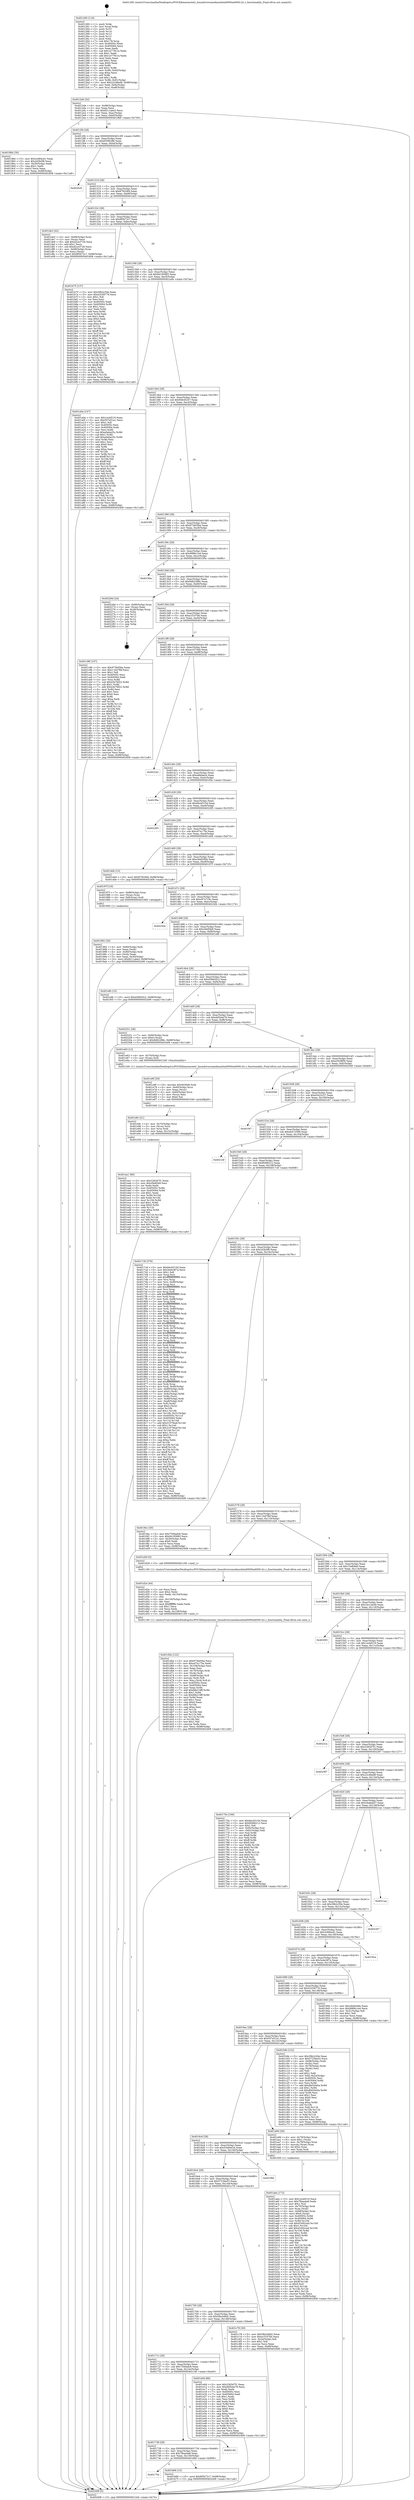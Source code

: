 digraph "0x401260" {
  label = "0x401260 (/mnt/c/Users/mathe/Desktop/tcc/POCII/binaries/extr_linuxdriversmediausbtm6000tm6000-i2c.c_functionality_Final-ollvm.out::main(0))"
  labelloc = "t"
  node[shape=record]

  Entry [label="",width=0.3,height=0.3,shape=circle,fillcolor=black,style=filled]
  "0x4012d4" [label="{
     0x4012d4 [32]\l
     | [instrs]\l
     &nbsp;&nbsp;0x4012d4 \<+6\>: mov -0x98(%rbp),%eax\l
     &nbsp;&nbsp;0x4012da \<+2\>: mov %eax,%ecx\l
     &nbsp;&nbsp;0x4012dc \<+6\>: sub $0x8211abe3,%ecx\l
     &nbsp;&nbsp;0x4012e2 \<+6\>: mov %eax,-0xac(%rbp)\l
     &nbsp;&nbsp;0x4012e8 \<+6\>: mov %ecx,-0xb0(%rbp)\l
     &nbsp;&nbsp;0x4012ee \<+6\>: je 00000000004019b0 \<main+0x750\>\l
  }"]
  "0x4019b0" [label="{
     0x4019b0 [30]\l
     | [instrs]\l
     &nbsp;&nbsp;0x4019b0 \<+5\>: mov $0x3c684cd1,%eax\l
     &nbsp;&nbsp;0x4019b5 \<+5\>: mov $0x2d3b5f6,%ecx\l
     &nbsp;&nbsp;0x4019ba \<+3\>: mov -0x30(%rbp),%edx\l
     &nbsp;&nbsp;0x4019bd \<+3\>: cmp $0x1,%edx\l
     &nbsp;&nbsp;0x4019c0 \<+3\>: cmovl %ecx,%eax\l
     &nbsp;&nbsp;0x4019c3 \<+6\>: mov %eax,-0x98(%rbp)\l
     &nbsp;&nbsp;0x4019c9 \<+5\>: jmp 0000000000402408 \<main+0x11a8\>\l
  }"]
  "0x4012f4" [label="{
     0x4012f4 [28]\l
     | [instrs]\l
     &nbsp;&nbsp;0x4012f4 \<+5\>: jmp 00000000004012f9 \<main+0x99\>\l
     &nbsp;&nbsp;0x4012f9 \<+6\>: mov -0xac(%rbp),%eax\l
     &nbsp;&nbsp;0x4012ff \<+5\>: sub $0x835fb286,%eax\l
     &nbsp;&nbsp;0x401304 \<+6\>: mov %eax,-0xb4(%rbp)\l
     &nbsp;&nbsp;0x40130a \<+6\>: je 00000000004020c9 \<main+0xe69\>\l
  }"]
  Exit [label="",width=0.3,height=0.3,shape=circle,fillcolor=black,style=filled,peripheries=2]
  "0x4020c9" [label="{
     0x4020c9\l
  }", style=dashed]
  "0x401310" [label="{
     0x401310 [28]\l
     | [instrs]\l
     &nbsp;&nbsp;0x401310 \<+5\>: jmp 0000000000401315 \<main+0xb5\>\l
     &nbsp;&nbsp;0x401315 \<+6\>: mov -0xac(%rbp),%eax\l
     &nbsp;&nbsp;0x40131b \<+5\>: sub $0x87f434f4,%eax\l
     &nbsp;&nbsp;0x401320 \<+6\>: mov %eax,-0xb8(%rbp)\l
     &nbsp;&nbsp;0x401326 \<+6\>: je 0000000000401de3 \<main+0xb83\>\l
  }"]
  "0x401ea1" [label="{
     0x401ea1 [90]\l
     | [instrs]\l
     &nbsp;&nbsp;0x401ea1 \<+5\>: mov $0x2283d7f1,%eax\l
     &nbsp;&nbsp;0x401ea6 \<+5\>: mov $0xcf4df2b9,%esi\l
     &nbsp;&nbsp;0x401eab \<+2\>: xor %edx,%edx\l
     &nbsp;&nbsp;0x401ead \<+8\>: mov 0x40505c,%r8d\l
     &nbsp;&nbsp;0x401eb5 \<+8\>: mov 0x405064,%r9d\l
     &nbsp;&nbsp;0x401ebd \<+3\>: sub $0x1,%edx\l
     &nbsp;&nbsp;0x401ec0 \<+3\>: mov %r8d,%r10d\l
     &nbsp;&nbsp;0x401ec3 \<+3\>: add %edx,%r10d\l
     &nbsp;&nbsp;0x401ec6 \<+4\>: imul %r10d,%r8d\l
     &nbsp;&nbsp;0x401eca \<+4\>: and $0x1,%r8d\l
     &nbsp;&nbsp;0x401ece \<+4\>: cmp $0x0,%r8d\l
     &nbsp;&nbsp;0x401ed2 \<+4\>: sete %r11b\l
     &nbsp;&nbsp;0x401ed6 \<+4\>: cmp $0xa,%r9d\l
     &nbsp;&nbsp;0x401eda \<+3\>: setl %bl\l
     &nbsp;&nbsp;0x401edd \<+3\>: mov %r11b,%r14b\l
     &nbsp;&nbsp;0x401ee0 \<+3\>: and %bl,%r14b\l
     &nbsp;&nbsp;0x401ee3 \<+3\>: xor %bl,%r11b\l
     &nbsp;&nbsp;0x401ee6 \<+3\>: or %r11b,%r14b\l
     &nbsp;&nbsp;0x401ee9 \<+4\>: test $0x1,%r14b\l
     &nbsp;&nbsp;0x401eed \<+3\>: cmovne %esi,%eax\l
     &nbsp;&nbsp;0x401ef0 \<+6\>: mov %eax,-0x98(%rbp)\l
     &nbsp;&nbsp;0x401ef6 \<+5\>: jmp 0000000000402408 \<main+0x11a8\>\l
  }"]
  "0x401de3" [label="{
     0x401de3 [42]\l
     | [instrs]\l
     &nbsp;&nbsp;0x401de3 \<+4\>: mov -0x68(%rbp),%rax\l
     &nbsp;&nbsp;0x401de7 \<+2\>: mov (%rax),%ecx\l
     &nbsp;&nbsp;0x401de9 \<+6\>: add $0xd2ce3726,%ecx\l
     &nbsp;&nbsp;0x401def \<+3\>: add $0x1,%ecx\l
     &nbsp;&nbsp;0x401df2 \<+6\>: sub $0xd2ce3726,%ecx\l
     &nbsp;&nbsp;0x401df8 \<+4\>: mov -0x68(%rbp),%rax\l
     &nbsp;&nbsp;0x401dfc \<+2\>: mov %ecx,(%rax)\l
     &nbsp;&nbsp;0x401dfe \<+10\>: movl $0x8f3b72c7,-0x98(%rbp)\l
     &nbsp;&nbsp;0x401e08 \<+5\>: jmp 0000000000402408 \<main+0x11a8\>\l
  }"]
  "0x40132c" [label="{
     0x40132c [28]\l
     | [instrs]\l
     &nbsp;&nbsp;0x40132c \<+5\>: jmp 0000000000401331 \<main+0xd1\>\l
     &nbsp;&nbsp;0x401331 \<+6\>: mov -0xac(%rbp),%eax\l
     &nbsp;&nbsp;0x401337 \<+5\>: sub $0x8f3b72c7,%eax\l
     &nbsp;&nbsp;0x40133c \<+6\>: mov %eax,-0xbc(%rbp)\l
     &nbsp;&nbsp;0x401342 \<+6\>: je 0000000000401b75 \<main+0x915\>\l
  }"]
  "0x401e8c" [label="{
     0x401e8c [21]\l
     | [instrs]\l
     &nbsp;&nbsp;0x401e8c \<+4\>: mov -0x70(%rbp),%rcx\l
     &nbsp;&nbsp;0x401e90 \<+3\>: mov (%rcx),%rcx\l
     &nbsp;&nbsp;0x401e93 \<+3\>: mov %rcx,%rdi\l
     &nbsp;&nbsp;0x401e96 \<+6\>: mov %eax,-0x15c(%rbp)\l
     &nbsp;&nbsp;0x401e9c \<+5\>: call 0000000000401030 \<free@plt\>\l
     | [calls]\l
     &nbsp;&nbsp;0x401030 \{1\} (unknown)\l
  }"]
  "0x401b75" [label="{
     0x401b75 [137]\l
     | [instrs]\l
     &nbsp;&nbsp;0x401b75 \<+5\>: mov $0x39b2c50e,%eax\l
     &nbsp;&nbsp;0x401b7a \<+5\>: mov $0x43258776,%ecx\l
     &nbsp;&nbsp;0x401b7f \<+2\>: mov $0x1,%dl\l
     &nbsp;&nbsp;0x401b81 \<+2\>: xor %esi,%esi\l
     &nbsp;&nbsp;0x401b83 \<+7\>: mov 0x40505c,%edi\l
     &nbsp;&nbsp;0x401b8a \<+8\>: mov 0x405064,%r8d\l
     &nbsp;&nbsp;0x401b92 \<+3\>: sub $0x1,%esi\l
     &nbsp;&nbsp;0x401b95 \<+3\>: mov %edi,%r9d\l
     &nbsp;&nbsp;0x401b98 \<+3\>: add %esi,%r9d\l
     &nbsp;&nbsp;0x401b9b \<+4\>: imul %r9d,%edi\l
     &nbsp;&nbsp;0x401b9f \<+3\>: and $0x1,%edi\l
     &nbsp;&nbsp;0x401ba2 \<+3\>: cmp $0x0,%edi\l
     &nbsp;&nbsp;0x401ba5 \<+4\>: sete %r10b\l
     &nbsp;&nbsp;0x401ba9 \<+4\>: cmp $0xa,%r8d\l
     &nbsp;&nbsp;0x401bad \<+4\>: setl %r11b\l
     &nbsp;&nbsp;0x401bb1 \<+3\>: mov %r10b,%bl\l
     &nbsp;&nbsp;0x401bb4 \<+3\>: xor $0xff,%bl\l
     &nbsp;&nbsp;0x401bb7 \<+3\>: mov %r11b,%r14b\l
     &nbsp;&nbsp;0x401bba \<+4\>: xor $0xff,%r14b\l
     &nbsp;&nbsp;0x401bbe \<+3\>: xor $0x1,%dl\l
     &nbsp;&nbsp;0x401bc1 \<+3\>: mov %bl,%r15b\l
     &nbsp;&nbsp;0x401bc4 \<+4\>: and $0xff,%r15b\l
     &nbsp;&nbsp;0x401bc8 \<+3\>: and %dl,%r10b\l
     &nbsp;&nbsp;0x401bcb \<+3\>: mov %r14b,%r12b\l
     &nbsp;&nbsp;0x401bce \<+4\>: and $0xff,%r12b\l
     &nbsp;&nbsp;0x401bd2 \<+3\>: and %dl,%r11b\l
     &nbsp;&nbsp;0x401bd5 \<+3\>: or %r10b,%r15b\l
     &nbsp;&nbsp;0x401bd8 \<+3\>: or %r11b,%r12b\l
     &nbsp;&nbsp;0x401bdb \<+3\>: xor %r12b,%r15b\l
     &nbsp;&nbsp;0x401bde \<+3\>: or %r14b,%bl\l
     &nbsp;&nbsp;0x401be1 \<+3\>: xor $0xff,%bl\l
     &nbsp;&nbsp;0x401be4 \<+3\>: or $0x1,%dl\l
     &nbsp;&nbsp;0x401be7 \<+2\>: and %dl,%bl\l
     &nbsp;&nbsp;0x401be9 \<+3\>: or %bl,%r15b\l
     &nbsp;&nbsp;0x401bec \<+4\>: test $0x1,%r15b\l
     &nbsp;&nbsp;0x401bf0 \<+3\>: cmovne %ecx,%eax\l
     &nbsp;&nbsp;0x401bf3 \<+6\>: mov %eax,-0x98(%rbp)\l
     &nbsp;&nbsp;0x401bf9 \<+5\>: jmp 0000000000402408 \<main+0x11a8\>\l
  }"]
  "0x401348" [label="{
     0x401348 [28]\l
     | [instrs]\l
     &nbsp;&nbsp;0x401348 \<+5\>: jmp 000000000040134d \<main+0xed\>\l
     &nbsp;&nbsp;0x40134d \<+6\>: mov -0xac(%rbp),%eax\l
     &nbsp;&nbsp;0x401353 \<+5\>: sub $0x94195883,%eax\l
     &nbsp;&nbsp;0x401358 \<+6\>: mov %eax,-0xc0(%rbp)\l
     &nbsp;&nbsp;0x40135e \<+6\>: je 0000000000401a0a \<main+0x7aa\>\l
  }"]
  "0x401e6f" [label="{
     0x401e6f [29]\l
     | [instrs]\l
     &nbsp;&nbsp;0x401e6f \<+10\>: movabs $0x4030d6,%rdi\l
     &nbsp;&nbsp;0x401e79 \<+4\>: mov -0x60(%rbp),%rcx\l
     &nbsp;&nbsp;0x401e7d \<+2\>: mov %eax,(%rcx)\l
     &nbsp;&nbsp;0x401e7f \<+4\>: mov -0x60(%rbp),%rcx\l
     &nbsp;&nbsp;0x401e83 \<+2\>: mov (%rcx),%esi\l
     &nbsp;&nbsp;0x401e85 \<+2\>: mov $0x0,%al\l
     &nbsp;&nbsp;0x401e87 \<+5\>: call 0000000000401040 \<printf@plt\>\l
     | [calls]\l
     &nbsp;&nbsp;0x401040 \{1\} (unknown)\l
  }"]
  "0x401a0a" [label="{
     0x401a0a [147]\l
     | [instrs]\l
     &nbsp;&nbsp;0x401a0a \<+5\>: mov $0x1ecbf219,%eax\l
     &nbsp;&nbsp;0x401a0f \<+5\>: mov $0x507e51a1,%ecx\l
     &nbsp;&nbsp;0x401a14 \<+2\>: mov $0x1,%dl\l
     &nbsp;&nbsp;0x401a16 \<+7\>: mov 0x40505c,%esi\l
     &nbsp;&nbsp;0x401a1d \<+7\>: mov 0x405064,%edi\l
     &nbsp;&nbsp;0x401a24 \<+3\>: mov %esi,%r8d\l
     &nbsp;&nbsp;0x401a27 \<+7\>: sub $0xa0aba25c,%r8d\l
     &nbsp;&nbsp;0x401a2e \<+4\>: sub $0x1,%r8d\l
     &nbsp;&nbsp;0x401a32 \<+7\>: add $0xa0aba25c,%r8d\l
     &nbsp;&nbsp;0x401a39 \<+4\>: imul %r8d,%esi\l
     &nbsp;&nbsp;0x401a3d \<+3\>: and $0x1,%esi\l
     &nbsp;&nbsp;0x401a40 \<+3\>: cmp $0x0,%esi\l
     &nbsp;&nbsp;0x401a43 \<+4\>: sete %r9b\l
     &nbsp;&nbsp;0x401a47 \<+3\>: cmp $0xa,%edi\l
     &nbsp;&nbsp;0x401a4a \<+4\>: setl %r10b\l
     &nbsp;&nbsp;0x401a4e \<+3\>: mov %r9b,%r11b\l
     &nbsp;&nbsp;0x401a51 \<+4\>: xor $0xff,%r11b\l
     &nbsp;&nbsp;0x401a55 \<+3\>: mov %r10b,%bl\l
     &nbsp;&nbsp;0x401a58 \<+3\>: xor $0xff,%bl\l
     &nbsp;&nbsp;0x401a5b \<+3\>: xor $0x0,%dl\l
     &nbsp;&nbsp;0x401a5e \<+3\>: mov %r11b,%r14b\l
     &nbsp;&nbsp;0x401a61 \<+4\>: and $0x0,%r14b\l
     &nbsp;&nbsp;0x401a65 \<+3\>: and %dl,%r9b\l
     &nbsp;&nbsp;0x401a68 \<+3\>: mov %bl,%r15b\l
     &nbsp;&nbsp;0x401a6b \<+4\>: and $0x0,%r15b\l
     &nbsp;&nbsp;0x401a6f \<+3\>: and %dl,%r10b\l
     &nbsp;&nbsp;0x401a72 \<+3\>: or %r9b,%r14b\l
     &nbsp;&nbsp;0x401a75 \<+3\>: or %r10b,%r15b\l
     &nbsp;&nbsp;0x401a78 \<+3\>: xor %r15b,%r14b\l
     &nbsp;&nbsp;0x401a7b \<+3\>: or %bl,%r11b\l
     &nbsp;&nbsp;0x401a7e \<+4\>: xor $0xff,%r11b\l
     &nbsp;&nbsp;0x401a82 \<+3\>: or $0x0,%dl\l
     &nbsp;&nbsp;0x401a85 \<+3\>: and %dl,%r11b\l
     &nbsp;&nbsp;0x401a88 \<+3\>: or %r11b,%r14b\l
     &nbsp;&nbsp;0x401a8b \<+4\>: test $0x1,%r14b\l
     &nbsp;&nbsp;0x401a8f \<+3\>: cmovne %ecx,%eax\l
     &nbsp;&nbsp;0x401a92 \<+6\>: mov %eax,-0x98(%rbp)\l
     &nbsp;&nbsp;0x401a98 \<+5\>: jmp 0000000000402408 \<main+0x11a8\>\l
  }"]
  "0x401364" [label="{
     0x401364 [28]\l
     | [instrs]\l
     &nbsp;&nbsp;0x401364 \<+5\>: jmp 0000000000401369 \<main+0x109\>\l
     &nbsp;&nbsp;0x401369 \<+6\>: mov -0xac(%rbp),%eax\l
     &nbsp;&nbsp;0x40136f \<+5\>: sub $0x94b45247,%eax\l
     &nbsp;&nbsp;0x401374 \<+6\>: mov %eax,-0xc4(%rbp)\l
     &nbsp;&nbsp;0x40137a \<+6\>: je 00000000004023f9 \<main+0x1199\>\l
  }"]
  "0x401d5a" [label="{
     0x401d5a [122]\l
     | [instrs]\l
     &nbsp;&nbsp;0x401d5a \<+5\>: mov $0x973b05be,%ecx\l
     &nbsp;&nbsp;0x401d5f \<+5\>: mov $0xc67e175e,%edx\l
     &nbsp;&nbsp;0x401d64 \<+6\>: mov -0x158(%rbp),%esi\l
     &nbsp;&nbsp;0x401d6a \<+3\>: imul %eax,%esi\l
     &nbsp;&nbsp;0x401d6d \<+4\>: mov -0x70(%rbp),%rdi\l
     &nbsp;&nbsp;0x401d71 \<+3\>: mov (%rdi),%rdi\l
     &nbsp;&nbsp;0x401d74 \<+4\>: mov -0x68(%rbp),%r8\l
     &nbsp;&nbsp;0x401d78 \<+3\>: movslq (%r8),%r8\l
     &nbsp;&nbsp;0x401d7b \<+4\>: mov %esi,(%rdi,%r8,4)\l
     &nbsp;&nbsp;0x401d7f \<+7\>: mov 0x40505c,%eax\l
     &nbsp;&nbsp;0x401d86 \<+7\>: mov 0x405064,%esi\l
     &nbsp;&nbsp;0x401d8d \<+3\>: mov %eax,%r9d\l
     &nbsp;&nbsp;0x401d90 \<+7\>: add $0xfdb219ff,%r9d\l
     &nbsp;&nbsp;0x401d97 \<+4\>: sub $0x1,%r9d\l
     &nbsp;&nbsp;0x401d9b \<+7\>: sub $0xfdb219ff,%r9d\l
     &nbsp;&nbsp;0x401da2 \<+4\>: imul %r9d,%eax\l
     &nbsp;&nbsp;0x401da6 \<+3\>: and $0x1,%eax\l
     &nbsp;&nbsp;0x401da9 \<+3\>: cmp $0x0,%eax\l
     &nbsp;&nbsp;0x401dac \<+4\>: sete %r10b\l
     &nbsp;&nbsp;0x401db0 \<+3\>: cmp $0xa,%esi\l
     &nbsp;&nbsp;0x401db3 \<+4\>: setl %r11b\l
     &nbsp;&nbsp;0x401db7 \<+3\>: mov %r10b,%bl\l
     &nbsp;&nbsp;0x401dba \<+3\>: and %r11b,%bl\l
     &nbsp;&nbsp;0x401dbd \<+3\>: xor %r11b,%r10b\l
     &nbsp;&nbsp;0x401dc0 \<+3\>: or %r10b,%bl\l
     &nbsp;&nbsp;0x401dc3 \<+3\>: test $0x1,%bl\l
     &nbsp;&nbsp;0x401dc6 \<+3\>: cmovne %edx,%ecx\l
     &nbsp;&nbsp;0x401dc9 \<+6\>: mov %ecx,-0x98(%rbp)\l
     &nbsp;&nbsp;0x401dcf \<+5\>: jmp 0000000000402408 \<main+0x11a8\>\l
  }"]
  "0x4023f9" [label="{
     0x4023f9\l
  }", style=dashed]
  "0x401380" [label="{
     0x401380 [28]\l
     | [instrs]\l
     &nbsp;&nbsp;0x401380 \<+5\>: jmp 0000000000401385 \<main+0x125\>\l
     &nbsp;&nbsp;0x401385 \<+6\>: mov -0xac(%rbp),%eax\l
     &nbsp;&nbsp;0x40138b \<+5\>: sub $0x973b05be,%eax\l
     &nbsp;&nbsp;0x401390 \<+6\>: mov %eax,-0xc8(%rbp)\l
     &nbsp;&nbsp;0x401396 \<+6\>: je 000000000040232c \<main+0x10cc\>\l
  }"]
  "0x401d2e" [label="{
     0x401d2e [44]\l
     | [instrs]\l
     &nbsp;&nbsp;0x401d2e \<+2\>: xor %ecx,%ecx\l
     &nbsp;&nbsp;0x401d30 \<+5\>: mov $0x2,%edx\l
     &nbsp;&nbsp;0x401d35 \<+6\>: mov %edx,-0x154(%rbp)\l
     &nbsp;&nbsp;0x401d3b \<+1\>: cltd\l
     &nbsp;&nbsp;0x401d3c \<+6\>: mov -0x154(%rbp),%esi\l
     &nbsp;&nbsp;0x401d42 \<+2\>: idiv %esi\l
     &nbsp;&nbsp;0x401d44 \<+6\>: imul $0xfffffffe,%edx,%edx\l
     &nbsp;&nbsp;0x401d4a \<+3\>: sub $0x1,%ecx\l
     &nbsp;&nbsp;0x401d4d \<+2\>: sub %ecx,%edx\l
     &nbsp;&nbsp;0x401d4f \<+6\>: mov %edx,-0x158(%rbp)\l
     &nbsp;&nbsp;0x401d55 \<+5\>: call 0000000000401160 \<next_i\>\l
     | [calls]\l
     &nbsp;&nbsp;0x401160 \{1\} (/mnt/c/Users/mathe/Desktop/tcc/POCII/binaries/extr_linuxdriversmediausbtm6000tm6000-i2c.c_functionality_Final-ollvm.out::next_i)\l
  }"]
  "0x40232c" [label="{
     0x40232c\l
  }", style=dashed]
  "0x40139c" [label="{
     0x40139c [28]\l
     | [instrs]\l
     &nbsp;&nbsp;0x40139c \<+5\>: jmp 00000000004013a1 \<main+0x141\>\l
     &nbsp;&nbsp;0x4013a1 \<+6\>: mov -0xac(%rbp),%eax\l
     &nbsp;&nbsp;0x4013a7 \<+5\>: sub $0x9989c1e4,%eax\l
     &nbsp;&nbsp;0x4013ac \<+6\>: mov %eax,-0xcc(%rbp)\l
     &nbsp;&nbsp;0x4013b2 \<+6\>: je 000000000040195e \<main+0x6fe\>\l
  }"]
  "0x401754" [label="{
     0x401754\l
  }", style=dashed]
  "0x40195e" [label="{
     0x40195e\l
  }", style=dashed]
  "0x4013b8" [label="{
     0x4013b8 [28]\l
     | [instrs]\l
     &nbsp;&nbsp;0x4013b8 \<+5\>: jmp 00000000004013bd \<main+0x15d\>\l
     &nbsp;&nbsp;0x4013bd \<+6\>: mov -0xac(%rbp),%eax\l
     &nbsp;&nbsp;0x4013c3 \<+5\>: sub $0x9d62288c,%eax\l
     &nbsp;&nbsp;0x4013c8 \<+6\>: mov %eax,-0xd0(%rbp)\l
     &nbsp;&nbsp;0x4013ce \<+6\>: je 000000000040226d \<main+0x100d\>\l
  }"]
  "0x401b66" [label="{
     0x401b66 [15]\l
     | [instrs]\l
     &nbsp;&nbsp;0x401b66 \<+10\>: movl $0x8f3b72c7,-0x98(%rbp)\l
     &nbsp;&nbsp;0x401b70 \<+5\>: jmp 0000000000402408 \<main+0x11a8\>\l
  }"]
  "0x40226d" [label="{
     0x40226d [24]\l
     | [instrs]\l
     &nbsp;&nbsp;0x40226d \<+7\>: mov -0x90(%rbp),%rax\l
     &nbsp;&nbsp;0x402274 \<+2\>: mov (%rax),%eax\l
     &nbsp;&nbsp;0x402276 \<+4\>: lea -0x28(%rbp),%rsp\l
     &nbsp;&nbsp;0x40227a \<+1\>: pop %rbx\l
     &nbsp;&nbsp;0x40227b \<+2\>: pop %r12\l
     &nbsp;&nbsp;0x40227d \<+2\>: pop %r13\l
     &nbsp;&nbsp;0x40227f \<+2\>: pop %r14\l
     &nbsp;&nbsp;0x402281 \<+2\>: pop %r15\l
     &nbsp;&nbsp;0x402283 \<+1\>: pop %rbp\l
     &nbsp;&nbsp;0x402284 \<+1\>: ret\l
  }"]
  "0x4013d4" [label="{
     0x4013d4 [28]\l
     | [instrs]\l
     &nbsp;&nbsp;0x4013d4 \<+5\>: jmp 00000000004013d9 \<main+0x179\>\l
     &nbsp;&nbsp;0x4013d9 \<+6\>: mov -0xac(%rbp),%eax\l
     &nbsp;&nbsp;0x4013df \<+5\>: sub $0xa1f107bb,%eax\l
     &nbsp;&nbsp;0x4013e4 \<+6\>: mov %eax,-0xd4(%rbp)\l
     &nbsp;&nbsp;0x4013ea \<+6\>: je 0000000000401c96 \<main+0xa36\>\l
  }"]
  "0x401738" [label="{
     0x401738 [28]\l
     | [instrs]\l
     &nbsp;&nbsp;0x401738 \<+5\>: jmp 000000000040173d \<main+0x4dd\>\l
     &nbsp;&nbsp;0x40173d \<+6\>: mov -0xac(%rbp),%eax\l
     &nbsp;&nbsp;0x401743 \<+5\>: sub $0x7fbaa4a8,%eax\l
     &nbsp;&nbsp;0x401748 \<+6\>: mov %eax,-0x150(%rbp)\l
     &nbsp;&nbsp;0x40174e \<+6\>: je 0000000000401b66 \<main+0x906\>\l
  }"]
  "0x401c96" [label="{
     0x401c96 [147]\l
     | [instrs]\l
     &nbsp;&nbsp;0x401c96 \<+5\>: mov $0x973b05be,%eax\l
     &nbsp;&nbsp;0x401c9b \<+5\>: mov $0x11bd7fbf,%ecx\l
     &nbsp;&nbsp;0x401ca0 \<+2\>: mov $0x1,%dl\l
     &nbsp;&nbsp;0x401ca2 \<+7\>: mov 0x40505c,%esi\l
     &nbsp;&nbsp;0x401ca9 \<+7\>: mov 0x405064,%edi\l
     &nbsp;&nbsp;0x401cb0 \<+3\>: mov %esi,%r8d\l
     &nbsp;&nbsp;0x401cb3 \<+7\>: sub $0x43e76f22,%r8d\l
     &nbsp;&nbsp;0x401cba \<+4\>: sub $0x1,%r8d\l
     &nbsp;&nbsp;0x401cbe \<+7\>: add $0x43e76f22,%r8d\l
     &nbsp;&nbsp;0x401cc5 \<+4\>: imul %r8d,%esi\l
     &nbsp;&nbsp;0x401cc9 \<+3\>: and $0x1,%esi\l
     &nbsp;&nbsp;0x401ccc \<+3\>: cmp $0x0,%esi\l
     &nbsp;&nbsp;0x401ccf \<+4\>: sete %r9b\l
     &nbsp;&nbsp;0x401cd3 \<+3\>: cmp $0xa,%edi\l
     &nbsp;&nbsp;0x401cd6 \<+4\>: setl %r10b\l
     &nbsp;&nbsp;0x401cda \<+3\>: mov %r9b,%r11b\l
     &nbsp;&nbsp;0x401cdd \<+4\>: xor $0xff,%r11b\l
     &nbsp;&nbsp;0x401ce1 \<+3\>: mov %r10b,%bl\l
     &nbsp;&nbsp;0x401ce4 \<+3\>: xor $0xff,%bl\l
     &nbsp;&nbsp;0x401ce7 \<+3\>: xor $0x0,%dl\l
     &nbsp;&nbsp;0x401cea \<+3\>: mov %r11b,%r14b\l
     &nbsp;&nbsp;0x401ced \<+4\>: and $0x0,%r14b\l
     &nbsp;&nbsp;0x401cf1 \<+3\>: and %dl,%r9b\l
     &nbsp;&nbsp;0x401cf4 \<+3\>: mov %bl,%r15b\l
     &nbsp;&nbsp;0x401cf7 \<+4\>: and $0x0,%r15b\l
     &nbsp;&nbsp;0x401cfb \<+3\>: and %dl,%r10b\l
     &nbsp;&nbsp;0x401cfe \<+3\>: or %r9b,%r14b\l
     &nbsp;&nbsp;0x401d01 \<+3\>: or %r10b,%r15b\l
     &nbsp;&nbsp;0x401d04 \<+3\>: xor %r15b,%r14b\l
     &nbsp;&nbsp;0x401d07 \<+3\>: or %bl,%r11b\l
     &nbsp;&nbsp;0x401d0a \<+4\>: xor $0xff,%r11b\l
     &nbsp;&nbsp;0x401d0e \<+3\>: or $0x0,%dl\l
     &nbsp;&nbsp;0x401d11 \<+3\>: and %dl,%r11b\l
     &nbsp;&nbsp;0x401d14 \<+3\>: or %r11b,%r14b\l
     &nbsp;&nbsp;0x401d17 \<+4\>: test $0x1,%r14b\l
     &nbsp;&nbsp;0x401d1b \<+3\>: cmovne %ecx,%eax\l
     &nbsp;&nbsp;0x401d1e \<+6\>: mov %eax,-0x98(%rbp)\l
     &nbsp;&nbsp;0x401d24 \<+5\>: jmp 0000000000402408 \<main+0x11a8\>\l
  }"]
  "0x4013f0" [label="{
     0x4013f0 [28]\l
     | [instrs]\l
     &nbsp;&nbsp;0x4013f0 \<+5\>: jmp 00000000004013f5 \<main+0x195\>\l
     &nbsp;&nbsp;0x4013f5 \<+6\>: mov -0xac(%rbp),%eax\l
     &nbsp;&nbsp;0x4013fb \<+5\>: sub $0xacc5744b,%eax\l
     &nbsp;&nbsp;0x401400 \<+6\>: mov %eax,-0xd8(%rbp)\l
     &nbsp;&nbsp;0x401406 \<+6\>: je 0000000000402242 \<main+0xfe2\>\l
  }"]
  "0x402140" [label="{
     0x402140\l
  }", style=dashed]
  "0x402242" [label="{
     0x402242\l
  }", style=dashed]
  "0x40140c" [label="{
     0x40140c [28]\l
     | [instrs]\l
     &nbsp;&nbsp;0x40140c \<+5\>: jmp 0000000000401411 \<main+0x1b1\>\l
     &nbsp;&nbsp;0x401411 \<+6\>: mov -0xac(%rbp),%eax\l
     &nbsp;&nbsp;0x401417 \<+5\>: sub $0xafdbbecb,%eax\l
     &nbsp;&nbsp;0x40141c \<+6\>: mov %eax,-0xdc(%rbp)\l
     &nbsp;&nbsp;0x401422 \<+6\>: je 0000000000401f0a \<main+0xcaa\>\l
  }"]
  "0x40171c" [label="{
     0x40171c [28]\l
     | [instrs]\l
     &nbsp;&nbsp;0x40171c \<+5\>: jmp 0000000000401721 \<main+0x4c1\>\l
     &nbsp;&nbsp;0x401721 \<+6\>: mov -0xac(%rbp),%eax\l
     &nbsp;&nbsp;0x401727 \<+5\>: sub $0x7556adc8,%eax\l
     &nbsp;&nbsp;0x40172c \<+6\>: mov %eax,-0x14c(%rbp)\l
     &nbsp;&nbsp;0x401732 \<+6\>: je 0000000000402140 \<main+0xee0\>\l
  }"]
  "0x401f0a" [label="{
     0x401f0a\l
  }", style=dashed]
  "0x401428" [label="{
     0x401428 [28]\l
     | [instrs]\l
     &nbsp;&nbsp;0x401428 \<+5\>: jmp 000000000040142d \<main+0x1cd\>\l
     &nbsp;&nbsp;0x40142d \<+6\>: mov -0xac(%rbp),%eax\l
     &nbsp;&nbsp;0x401433 \<+5\>: sub $0xbbcb515d,%eax\l
     &nbsp;&nbsp;0x401438 \<+6\>: mov %eax,-0xe0(%rbp)\l
     &nbsp;&nbsp;0x40143e \<+6\>: je 0000000000402285 \<main+0x1025\>\l
  }"]
  "0x401e0d" [label="{
     0x401e0d [86]\l
     | [instrs]\l
     &nbsp;&nbsp;0x401e0d \<+5\>: mov $0x2283d7f1,%eax\l
     &nbsp;&nbsp;0x401e12 \<+5\>: mov $0xdd5b4e78,%ecx\l
     &nbsp;&nbsp;0x401e17 \<+2\>: xor %edx,%edx\l
     &nbsp;&nbsp;0x401e19 \<+7\>: mov 0x40505c,%esi\l
     &nbsp;&nbsp;0x401e20 \<+7\>: mov 0x405064,%edi\l
     &nbsp;&nbsp;0x401e27 \<+3\>: sub $0x1,%edx\l
     &nbsp;&nbsp;0x401e2a \<+3\>: mov %esi,%r8d\l
     &nbsp;&nbsp;0x401e2d \<+3\>: add %edx,%r8d\l
     &nbsp;&nbsp;0x401e30 \<+4\>: imul %r8d,%esi\l
     &nbsp;&nbsp;0x401e34 \<+3\>: and $0x1,%esi\l
     &nbsp;&nbsp;0x401e37 \<+3\>: cmp $0x0,%esi\l
     &nbsp;&nbsp;0x401e3a \<+4\>: sete %r9b\l
     &nbsp;&nbsp;0x401e3e \<+3\>: cmp $0xa,%edi\l
     &nbsp;&nbsp;0x401e41 \<+4\>: setl %r10b\l
     &nbsp;&nbsp;0x401e45 \<+3\>: mov %r9b,%r11b\l
     &nbsp;&nbsp;0x401e48 \<+3\>: and %r10b,%r11b\l
     &nbsp;&nbsp;0x401e4b \<+3\>: xor %r10b,%r9b\l
     &nbsp;&nbsp;0x401e4e \<+3\>: or %r9b,%r11b\l
     &nbsp;&nbsp;0x401e51 \<+4\>: test $0x1,%r11b\l
     &nbsp;&nbsp;0x401e55 \<+3\>: cmovne %ecx,%eax\l
     &nbsp;&nbsp;0x401e58 \<+6\>: mov %eax,-0x98(%rbp)\l
     &nbsp;&nbsp;0x401e5e \<+5\>: jmp 0000000000402408 \<main+0x11a8\>\l
  }"]
  "0x402285" [label="{
     0x402285\l
  }", style=dashed]
  "0x401444" [label="{
     0x401444 [28]\l
     | [instrs]\l
     &nbsp;&nbsp;0x401444 \<+5\>: jmp 0000000000401449 \<main+0x1e9\>\l
     &nbsp;&nbsp;0x401449 \<+6\>: mov -0xac(%rbp),%eax\l
     &nbsp;&nbsp;0x40144f \<+5\>: sub $0xc67e175e,%eax\l
     &nbsp;&nbsp;0x401454 \<+6\>: mov %eax,-0xe4(%rbp)\l
     &nbsp;&nbsp;0x40145a \<+6\>: je 0000000000401dd4 \<main+0xb74\>\l
  }"]
  "0x401700" [label="{
     0x401700 [28]\l
     | [instrs]\l
     &nbsp;&nbsp;0x401700 \<+5\>: jmp 0000000000401705 \<main+0x4a5\>\l
     &nbsp;&nbsp;0x401705 \<+6\>: mov -0xac(%rbp),%eax\l
     &nbsp;&nbsp;0x40170b \<+5\>: sub $0x58e2e8d2,%eax\l
     &nbsp;&nbsp;0x401710 \<+6\>: mov %eax,-0x148(%rbp)\l
     &nbsp;&nbsp;0x401716 \<+6\>: je 0000000000401e0d \<main+0xbad\>\l
  }"]
  "0x401dd4" [label="{
     0x401dd4 [15]\l
     | [instrs]\l
     &nbsp;&nbsp;0x401dd4 \<+10\>: movl $0x87f434f4,-0x98(%rbp)\l
     &nbsp;&nbsp;0x401dde \<+5\>: jmp 0000000000402408 \<main+0x11a8\>\l
  }"]
  "0x401460" [label="{
     0x401460 [28]\l
     | [instrs]\l
     &nbsp;&nbsp;0x401460 \<+5\>: jmp 0000000000401465 \<main+0x205\>\l
     &nbsp;&nbsp;0x401465 \<+6\>: mov -0xac(%rbp),%eax\l
     &nbsp;&nbsp;0x40146b \<+5\>: sub $0xc6dd20bb,%eax\l
     &nbsp;&nbsp;0x401470 \<+6\>: mov %eax,-0xe8(%rbp)\l
     &nbsp;&nbsp;0x401476 \<+6\>: je 000000000040197f \<main+0x71f\>\l
  }"]
  "0x401c78" [label="{
     0x401c78 [30]\l
     | [instrs]\l
     &nbsp;&nbsp;0x401c78 \<+5\>: mov $0x58e2e8d2,%eax\l
     &nbsp;&nbsp;0x401c7d \<+5\>: mov $0xa1f107bb,%ecx\l
     &nbsp;&nbsp;0x401c82 \<+3\>: mov -0x2a(%rbp),%dl\l
     &nbsp;&nbsp;0x401c85 \<+3\>: test $0x1,%dl\l
     &nbsp;&nbsp;0x401c88 \<+3\>: cmovne %ecx,%eax\l
     &nbsp;&nbsp;0x401c8b \<+6\>: mov %eax,-0x98(%rbp)\l
     &nbsp;&nbsp;0x401c91 \<+5\>: jmp 0000000000402408 \<main+0x11a8\>\l
  }"]
  "0x40197f" [label="{
     0x40197f [19]\l
     | [instrs]\l
     &nbsp;&nbsp;0x40197f \<+7\>: mov -0x88(%rbp),%rax\l
     &nbsp;&nbsp;0x401986 \<+3\>: mov (%rax),%rax\l
     &nbsp;&nbsp;0x401989 \<+4\>: mov 0x8(%rax),%rdi\l
     &nbsp;&nbsp;0x40198d \<+5\>: call 0000000000401060 \<atoi@plt\>\l
     | [calls]\l
     &nbsp;&nbsp;0x401060 \{1\} (unknown)\l
  }"]
  "0x40147c" [label="{
     0x40147c [28]\l
     | [instrs]\l
     &nbsp;&nbsp;0x40147c \<+5\>: jmp 0000000000401481 \<main+0x221\>\l
     &nbsp;&nbsp;0x401481 \<+6\>: mov -0xac(%rbp),%eax\l
     &nbsp;&nbsp;0x401487 \<+5\>: sub $0xc87a724c,%eax\l
     &nbsp;&nbsp;0x40148c \<+6\>: mov %eax,-0xec(%rbp)\l
     &nbsp;&nbsp;0x401492 \<+6\>: je 00000000004023d4 \<main+0x1174\>\l
  }"]
  "0x4016e4" [label="{
     0x4016e4 [28]\l
     | [instrs]\l
     &nbsp;&nbsp;0x4016e4 \<+5\>: jmp 00000000004016e9 \<main+0x489\>\l
     &nbsp;&nbsp;0x4016e9 \<+6\>: mov -0xac(%rbp),%eax\l
     &nbsp;&nbsp;0x4016ef \<+5\>: sub $0x5723be53,%eax\l
     &nbsp;&nbsp;0x4016f4 \<+6\>: mov %eax,-0x144(%rbp)\l
     &nbsp;&nbsp;0x4016fa \<+6\>: je 0000000000401c78 \<main+0xa18\>\l
  }"]
  "0x4023d4" [label="{
     0x4023d4\l
  }", style=dashed]
  "0x401498" [label="{
     0x401498 [28]\l
     | [instrs]\l
     &nbsp;&nbsp;0x401498 \<+5\>: jmp 000000000040149d \<main+0x23d\>\l
     &nbsp;&nbsp;0x40149d \<+6\>: mov -0xac(%rbp),%eax\l
     &nbsp;&nbsp;0x4014a3 \<+5\>: sub $0xcf4df2b9,%eax\l
     &nbsp;&nbsp;0x4014a8 \<+6\>: mov %eax,-0xf0(%rbp)\l
     &nbsp;&nbsp;0x4014ae \<+6\>: je 0000000000401efb \<main+0xc9b\>\l
  }"]
  "0x401f9d" [label="{
     0x401f9d\l
  }", style=dashed]
  "0x401efb" [label="{
     0x401efb [15]\l
     | [instrs]\l
     &nbsp;&nbsp;0x401efb \<+10\>: movl $0xd36645c2,-0x98(%rbp)\l
     &nbsp;&nbsp;0x401f05 \<+5\>: jmp 0000000000402408 \<main+0x11a8\>\l
  }"]
  "0x4014b4" [label="{
     0x4014b4 [28]\l
     | [instrs]\l
     &nbsp;&nbsp;0x4014b4 \<+5\>: jmp 00000000004014b9 \<main+0x259\>\l
     &nbsp;&nbsp;0x4014b9 \<+6\>: mov -0xac(%rbp),%eax\l
     &nbsp;&nbsp;0x4014bf \<+5\>: sub $0xd36645c2,%eax\l
     &nbsp;&nbsp;0x4014c4 \<+6\>: mov %eax,-0xf4(%rbp)\l
     &nbsp;&nbsp;0x4014ca \<+6\>: je 0000000000402251 \<main+0xff1\>\l
  }"]
  "0x401aba" [label="{
     0x401aba [172]\l
     | [instrs]\l
     &nbsp;&nbsp;0x401aba \<+5\>: mov $0x1ecbf219,%ecx\l
     &nbsp;&nbsp;0x401abf \<+5\>: mov $0x7fbaa4a8,%edx\l
     &nbsp;&nbsp;0x401ac4 \<+3\>: mov $0x1,%sil\l
     &nbsp;&nbsp;0x401ac7 \<+4\>: mov -0x70(%rbp),%rdi\l
     &nbsp;&nbsp;0x401acb \<+3\>: mov %rax,(%rdi)\l
     &nbsp;&nbsp;0x401ace \<+4\>: mov -0x68(%rbp),%rax\l
     &nbsp;&nbsp;0x401ad2 \<+6\>: movl $0x0,(%rax)\l
     &nbsp;&nbsp;0x401ad8 \<+8\>: mov 0x40505c,%r8d\l
     &nbsp;&nbsp;0x401ae0 \<+8\>: mov 0x405064,%r9d\l
     &nbsp;&nbsp;0x401ae8 \<+3\>: mov %r8d,%r10d\l
     &nbsp;&nbsp;0x401aeb \<+7\>: sub $0xd1b92ced,%r10d\l
     &nbsp;&nbsp;0x401af2 \<+4\>: sub $0x1,%r10d\l
     &nbsp;&nbsp;0x401af6 \<+7\>: add $0xd1b92ced,%r10d\l
     &nbsp;&nbsp;0x401afd \<+4\>: imul %r10d,%r8d\l
     &nbsp;&nbsp;0x401b01 \<+4\>: and $0x1,%r8d\l
     &nbsp;&nbsp;0x401b05 \<+4\>: cmp $0x0,%r8d\l
     &nbsp;&nbsp;0x401b09 \<+4\>: sete %r11b\l
     &nbsp;&nbsp;0x401b0d \<+4\>: cmp $0xa,%r9d\l
     &nbsp;&nbsp;0x401b11 \<+3\>: setl %bl\l
     &nbsp;&nbsp;0x401b14 \<+3\>: mov %r11b,%r14b\l
     &nbsp;&nbsp;0x401b17 \<+4\>: xor $0xff,%r14b\l
     &nbsp;&nbsp;0x401b1b \<+3\>: mov %bl,%r15b\l
     &nbsp;&nbsp;0x401b1e \<+4\>: xor $0xff,%r15b\l
     &nbsp;&nbsp;0x401b22 \<+4\>: xor $0x0,%sil\l
     &nbsp;&nbsp;0x401b26 \<+3\>: mov %r14b,%r12b\l
     &nbsp;&nbsp;0x401b29 \<+4\>: and $0x0,%r12b\l
     &nbsp;&nbsp;0x401b2d \<+3\>: and %sil,%r11b\l
     &nbsp;&nbsp;0x401b30 \<+3\>: mov %r15b,%r13b\l
     &nbsp;&nbsp;0x401b33 \<+4\>: and $0x0,%r13b\l
     &nbsp;&nbsp;0x401b37 \<+3\>: and %sil,%bl\l
     &nbsp;&nbsp;0x401b3a \<+3\>: or %r11b,%r12b\l
     &nbsp;&nbsp;0x401b3d \<+3\>: or %bl,%r13b\l
     &nbsp;&nbsp;0x401b40 \<+3\>: xor %r13b,%r12b\l
     &nbsp;&nbsp;0x401b43 \<+3\>: or %r15b,%r14b\l
     &nbsp;&nbsp;0x401b46 \<+4\>: xor $0xff,%r14b\l
     &nbsp;&nbsp;0x401b4a \<+4\>: or $0x0,%sil\l
     &nbsp;&nbsp;0x401b4e \<+3\>: and %sil,%r14b\l
     &nbsp;&nbsp;0x401b51 \<+3\>: or %r14b,%r12b\l
     &nbsp;&nbsp;0x401b54 \<+4\>: test $0x1,%r12b\l
     &nbsp;&nbsp;0x401b58 \<+3\>: cmovne %edx,%ecx\l
     &nbsp;&nbsp;0x401b5b \<+6\>: mov %ecx,-0x98(%rbp)\l
     &nbsp;&nbsp;0x401b61 \<+5\>: jmp 0000000000402408 \<main+0x11a8\>\l
  }"]
  "0x402251" [label="{
     0x402251 [28]\l
     | [instrs]\l
     &nbsp;&nbsp;0x402251 \<+7\>: mov -0x90(%rbp),%rax\l
     &nbsp;&nbsp;0x402258 \<+6\>: movl $0x0,(%rax)\l
     &nbsp;&nbsp;0x40225e \<+10\>: movl $0x9d62288c,-0x98(%rbp)\l
     &nbsp;&nbsp;0x402268 \<+5\>: jmp 0000000000402408 \<main+0x11a8\>\l
  }"]
  "0x4014d0" [label="{
     0x4014d0 [28]\l
     | [instrs]\l
     &nbsp;&nbsp;0x4014d0 \<+5\>: jmp 00000000004014d5 \<main+0x275\>\l
     &nbsp;&nbsp;0x4014d5 \<+6\>: mov -0xac(%rbp),%eax\l
     &nbsp;&nbsp;0x4014db \<+5\>: sub $0xdd5b4e78,%eax\l
     &nbsp;&nbsp;0x4014e0 \<+6\>: mov %eax,-0xf8(%rbp)\l
     &nbsp;&nbsp;0x4014e6 \<+6\>: je 0000000000401e63 \<main+0xc03\>\l
  }"]
  "0x4016c8" [label="{
     0x4016c8 [28]\l
     | [instrs]\l
     &nbsp;&nbsp;0x4016c8 \<+5\>: jmp 00000000004016cd \<main+0x46d\>\l
     &nbsp;&nbsp;0x4016cd \<+6\>: mov -0xac(%rbp),%eax\l
     &nbsp;&nbsp;0x4016d3 \<+5\>: sub $0x53a84e24,%eax\l
     &nbsp;&nbsp;0x4016d8 \<+6\>: mov %eax,-0x140(%rbp)\l
     &nbsp;&nbsp;0x4016de \<+6\>: je 0000000000401f9d \<main+0xd3d\>\l
  }"]
  "0x401e63" [label="{
     0x401e63 [12]\l
     | [instrs]\l
     &nbsp;&nbsp;0x401e63 \<+4\>: mov -0x70(%rbp),%rax\l
     &nbsp;&nbsp;0x401e67 \<+3\>: mov (%rax),%rdi\l
     &nbsp;&nbsp;0x401e6a \<+5\>: call 0000000000401240 \<functionality\>\l
     | [calls]\l
     &nbsp;&nbsp;0x401240 \{1\} (/mnt/c/Users/mathe/Desktop/tcc/POCII/binaries/extr_linuxdriversmediausbtm6000tm6000-i2c.c_functionality_Final-ollvm.out::functionality)\l
  }"]
  "0x4014ec" [label="{
     0x4014ec [28]\l
     | [instrs]\l
     &nbsp;&nbsp;0x4014ec \<+5\>: jmp 00000000004014f1 \<main+0x291\>\l
     &nbsp;&nbsp;0x4014f1 \<+6\>: mov -0xac(%rbp),%eax\l
     &nbsp;&nbsp;0x4014f7 \<+5\>: sub $0xe503ff30,%eax\l
     &nbsp;&nbsp;0x4014fc \<+6\>: mov %eax,-0xfc(%rbp)\l
     &nbsp;&nbsp;0x401502 \<+6\>: je 0000000000402048 \<main+0xde8\>\l
  }"]
  "0x401a9d" [label="{
     0x401a9d [29]\l
     | [instrs]\l
     &nbsp;&nbsp;0x401a9d \<+4\>: mov -0x78(%rbp),%rax\l
     &nbsp;&nbsp;0x401aa1 \<+6\>: movl $0x1,(%rax)\l
     &nbsp;&nbsp;0x401aa7 \<+4\>: mov -0x78(%rbp),%rax\l
     &nbsp;&nbsp;0x401aab \<+3\>: movslq (%rax),%rax\l
     &nbsp;&nbsp;0x401aae \<+4\>: shl $0x2,%rax\l
     &nbsp;&nbsp;0x401ab2 \<+3\>: mov %rax,%rdi\l
     &nbsp;&nbsp;0x401ab5 \<+5\>: call 0000000000401050 \<malloc@plt\>\l
     | [calls]\l
     &nbsp;&nbsp;0x401050 \{1\} (unknown)\l
  }"]
  "0x402048" [label="{
     0x402048\l
  }", style=dashed]
  "0x401508" [label="{
     0x401508 [28]\l
     | [instrs]\l
     &nbsp;&nbsp;0x401508 \<+5\>: jmp 000000000040150d \<main+0x2ad\>\l
     &nbsp;&nbsp;0x40150d \<+6\>: mov -0xac(%rbp),%eax\l
     &nbsp;&nbsp;0x401513 \<+5\>: sub $0xe5422c27,%eax\l
     &nbsp;&nbsp;0x401518 \<+6\>: mov %eax,-0x100(%rbp)\l
     &nbsp;&nbsp;0x40151e \<+6\>: je 0000000000401f47 \<main+0xce7\>\l
  }"]
  "0x4016ac" [label="{
     0x4016ac [28]\l
     | [instrs]\l
     &nbsp;&nbsp;0x4016ac \<+5\>: jmp 00000000004016b1 \<main+0x451\>\l
     &nbsp;&nbsp;0x4016b1 \<+6\>: mov -0xac(%rbp),%eax\l
     &nbsp;&nbsp;0x4016b7 \<+5\>: sub $0x507e51a1,%eax\l
     &nbsp;&nbsp;0x4016bc \<+6\>: mov %eax,-0x13c(%rbp)\l
     &nbsp;&nbsp;0x4016c2 \<+6\>: je 0000000000401a9d \<main+0x83d\>\l
  }"]
  "0x401f47" [label="{
     0x401f47\l
  }", style=dashed]
  "0x401524" [label="{
     0x401524 [28]\l
     | [instrs]\l
     &nbsp;&nbsp;0x401524 \<+5\>: jmp 0000000000401529 \<main+0x2c9\>\l
     &nbsp;&nbsp;0x401529 \<+6\>: mov -0xac(%rbp),%eax\l
     &nbsp;&nbsp;0x40152f \<+5\>: sub $0xeb472599,%eax\l
     &nbsp;&nbsp;0x401534 \<+6\>: mov %eax,-0x104(%rbp)\l
     &nbsp;&nbsp;0x40153a \<+6\>: je 000000000040214f \<main+0xeef\>\l
  }"]
  "0x401bfe" [label="{
     0x401bfe [122]\l
     | [instrs]\l
     &nbsp;&nbsp;0x401bfe \<+5\>: mov $0x39b2c50e,%eax\l
     &nbsp;&nbsp;0x401c03 \<+5\>: mov $0x5723be53,%ecx\l
     &nbsp;&nbsp;0x401c08 \<+4\>: mov -0x68(%rbp),%rdx\l
     &nbsp;&nbsp;0x401c0c \<+2\>: mov (%rdx),%esi\l
     &nbsp;&nbsp;0x401c0e \<+4\>: mov -0x78(%rbp),%rdx\l
     &nbsp;&nbsp;0x401c12 \<+2\>: cmp (%rdx),%esi\l
     &nbsp;&nbsp;0x401c14 \<+4\>: setl %dil\l
     &nbsp;&nbsp;0x401c18 \<+4\>: and $0x1,%dil\l
     &nbsp;&nbsp;0x401c1c \<+4\>: mov %dil,-0x2a(%rbp)\l
     &nbsp;&nbsp;0x401c20 \<+7\>: mov 0x40505c,%esi\l
     &nbsp;&nbsp;0x401c27 \<+8\>: mov 0x405064,%r8d\l
     &nbsp;&nbsp;0x401c2f \<+3\>: mov %esi,%r9d\l
     &nbsp;&nbsp;0x401c32 \<+7\>: add $0xdb020e5a,%r9d\l
     &nbsp;&nbsp;0x401c39 \<+4\>: sub $0x1,%r9d\l
     &nbsp;&nbsp;0x401c3d \<+7\>: sub $0xdb020e5a,%r9d\l
     &nbsp;&nbsp;0x401c44 \<+4\>: imul %r9d,%esi\l
     &nbsp;&nbsp;0x401c48 \<+3\>: and $0x1,%esi\l
     &nbsp;&nbsp;0x401c4b \<+3\>: cmp $0x0,%esi\l
     &nbsp;&nbsp;0x401c4e \<+4\>: sete %dil\l
     &nbsp;&nbsp;0x401c52 \<+4\>: cmp $0xa,%r8d\l
     &nbsp;&nbsp;0x401c56 \<+4\>: setl %r10b\l
     &nbsp;&nbsp;0x401c5a \<+3\>: mov %dil,%r11b\l
     &nbsp;&nbsp;0x401c5d \<+3\>: and %r10b,%r11b\l
     &nbsp;&nbsp;0x401c60 \<+3\>: xor %r10b,%dil\l
     &nbsp;&nbsp;0x401c63 \<+3\>: or %dil,%r11b\l
     &nbsp;&nbsp;0x401c66 \<+4\>: test $0x1,%r11b\l
     &nbsp;&nbsp;0x401c6a \<+3\>: cmovne %ecx,%eax\l
     &nbsp;&nbsp;0x401c6d \<+6\>: mov %eax,-0x98(%rbp)\l
     &nbsp;&nbsp;0x401c73 \<+5\>: jmp 0000000000402408 \<main+0x11a8\>\l
  }"]
  "0x40214f" [label="{
     0x40214f\l
  }", style=dashed]
  "0x401540" [label="{
     0x401540 [28]\l
     | [instrs]\l
     &nbsp;&nbsp;0x401540 \<+5\>: jmp 0000000000401545 \<main+0x2e5\>\l
     &nbsp;&nbsp;0x401545 \<+6\>: mov -0xac(%rbp),%eax\l
     &nbsp;&nbsp;0x40154b \<+5\>: sub $0xf0496212,%eax\l
     &nbsp;&nbsp;0x401550 \<+6\>: mov %eax,-0x108(%rbp)\l
     &nbsp;&nbsp;0x401556 \<+6\>: je 00000000004017c8 \<main+0x568\>\l
  }"]
  "0x401992" [label="{
     0x401992 [30]\l
     | [instrs]\l
     &nbsp;&nbsp;0x401992 \<+4\>: mov -0x80(%rbp),%rdi\l
     &nbsp;&nbsp;0x401996 \<+2\>: mov %eax,(%rdi)\l
     &nbsp;&nbsp;0x401998 \<+4\>: mov -0x80(%rbp),%rdi\l
     &nbsp;&nbsp;0x40199c \<+2\>: mov (%rdi),%eax\l
     &nbsp;&nbsp;0x40199e \<+3\>: mov %eax,-0x30(%rbp)\l
     &nbsp;&nbsp;0x4019a1 \<+10\>: movl $0x8211abe3,-0x98(%rbp)\l
     &nbsp;&nbsp;0x4019ab \<+5\>: jmp 0000000000402408 \<main+0x11a8\>\l
  }"]
  "0x4017c8" [label="{
     0x4017c8 [376]\l
     | [instrs]\l
     &nbsp;&nbsp;0x4017c8 \<+5\>: mov $0xbbcb515d,%eax\l
     &nbsp;&nbsp;0x4017cd \<+5\>: mov $0x3e4e387a,%ecx\l
     &nbsp;&nbsp;0x4017d2 \<+2\>: mov $0x1,%dl\l
     &nbsp;&nbsp;0x4017d4 \<+3\>: mov %rsp,%rsi\l
     &nbsp;&nbsp;0x4017d7 \<+4\>: add $0xfffffffffffffff0,%rsi\l
     &nbsp;&nbsp;0x4017db \<+3\>: mov %rsi,%rsp\l
     &nbsp;&nbsp;0x4017de \<+7\>: mov %rsi,-0x90(%rbp)\l
     &nbsp;&nbsp;0x4017e5 \<+3\>: mov %rsp,%rsi\l
     &nbsp;&nbsp;0x4017e8 \<+4\>: add $0xfffffffffffffff0,%rsi\l
     &nbsp;&nbsp;0x4017ec \<+3\>: mov %rsi,%rsp\l
     &nbsp;&nbsp;0x4017ef \<+3\>: mov %rsp,%rdi\l
     &nbsp;&nbsp;0x4017f2 \<+4\>: add $0xfffffffffffffff0,%rdi\l
     &nbsp;&nbsp;0x4017f6 \<+3\>: mov %rdi,%rsp\l
     &nbsp;&nbsp;0x4017f9 \<+7\>: mov %rdi,-0x88(%rbp)\l
     &nbsp;&nbsp;0x401800 \<+3\>: mov %rsp,%rdi\l
     &nbsp;&nbsp;0x401803 \<+4\>: add $0xfffffffffffffff0,%rdi\l
     &nbsp;&nbsp;0x401807 \<+3\>: mov %rdi,%rsp\l
     &nbsp;&nbsp;0x40180a \<+4\>: mov %rdi,-0x80(%rbp)\l
     &nbsp;&nbsp;0x40180e \<+3\>: mov %rsp,%rdi\l
     &nbsp;&nbsp;0x401811 \<+4\>: add $0xfffffffffffffff0,%rdi\l
     &nbsp;&nbsp;0x401815 \<+3\>: mov %rdi,%rsp\l
     &nbsp;&nbsp;0x401818 \<+4\>: mov %rdi,-0x78(%rbp)\l
     &nbsp;&nbsp;0x40181c \<+3\>: mov %rsp,%rdi\l
     &nbsp;&nbsp;0x40181f \<+4\>: add $0xfffffffffffffff0,%rdi\l
     &nbsp;&nbsp;0x401823 \<+3\>: mov %rdi,%rsp\l
     &nbsp;&nbsp;0x401826 \<+4\>: mov %rdi,-0x70(%rbp)\l
     &nbsp;&nbsp;0x40182a \<+3\>: mov %rsp,%rdi\l
     &nbsp;&nbsp;0x40182d \<+4\>: add $0xfffffffffffffff0,%rdi\l
     &nbsp;&nbsp;0x401831 \<+3\>: mov %rdi,%rsp\l
     &nbsp;&nbsp;0x401834 \<+4\>: mov %rdi,-0x68(%rbp)\l
     &nbsp;&nbsp;0x401838 \<+3\>: mov %rsp,%rdi\l
     &nbsp;&nbsp;0x40183b \<+4\>: add $0xfffffffffffffff0,%rdi\l
     &nbsp;&nbsp;0x40183f \<+3\>: mov %rdi,%rsp\l
     &nbsp;&nbsp;0x401842 \<+4\>: mov %rdi,-0x60(%rbp)\l
     &nbsp;&nbsp;0x401846 \<+3\>: mov %rsp,%rdi\l
     &nbsp;&nbsp;0x401849 \<+4\>: add $0xfffffffffffffff0,%rdi\l
     &nbsp;&nbsp;0x40184d \<+3\>: mov %rdi,%rsp\l
     &nbsp;&nbsp;0x401850 \<+4\>: mov %rdi,-0x58(%rbp)\l
     &nbsp;&nbsp;0x401854 \<+3\>: mov %rsp,%rdi\l
     &nbsp;&nbsp;0x401857 \<+4\>: add $0xfffffffffffffff0,%rdi\l
     &nbsp;&nbsp;0x40185b \<+3\>: mov %rdi,%rsp\l
     &nbsp;&nbsp;0x40185e \<+4\>: mov %rdi,-0x50(%rbp)\l
     &nbsp;&nbsp;0x401862 \<+3\>: mov %rsp,%rdi\l
     &nbsp;&nbsp;0x401865 \<+4\>: add $0xfffffffffffffff0,%rdi\l
     &nbsp;&nbsp;0x401869 \<+3\>: mov %rdi,%rsp\l
     &nbsp;&nbsp;0x40186c \<+4\>: mov %rdi,-0x48(%rbp)\l
     &nbsp;&nbsp;0x401870 \<+3\>: mov %rsp,%rdi\l
     &nbsp;&nbsp;0x401873 \<+4\>: add $0xfffffffffffffff0,%rdi\l
     &nbsp;&nbsp;0x401877 \<+3\>: mov %rdi,%rsp\l
     &nbsp;&nbsp;0x40187a \<+4\>: mov %rdi,-0x40(%rbp)\l
     &nbsp;&nbsp;0x40187e \<+7\>: mov -0x90(%rbp),%rdi\l
     &nbsp;&nbsp;0x401885 \<+6\>: movl $0x0,(%rdi)\l
     &nbsp;&nbsp;0x40188b \<+7\>: mov -0x9c(%rbp),%r8d\l
     &nbsp;&nbsp;0x401892 \<+3\>: mov %r8d,(%rsi)\l
     &nbsp;&nbsp;0x401895 \<+7\>: mov -0x88(%rbp),%rdi\l
     &nbsp;&nbsp;0x40189c \<+7\>: mov -0xa8(%rbp),%r9\l
     &nbsp;&nbsp;0x4018a3 \<+3\>: mov %r9,(%rdi)\l
     &nbsp;&nbsp;0x4018a6 \<+3\>: cmpl $0x2,(%rsi)\l
     &nbsp;&nbsp;0x4018a9 \<+4\>: setne %r10b\l
     &nbsp;&nbsp;0x4018ad \<+4\>: and $0x1,%r10b\l
     &nbsp;&nbsp;0x4018b1 \<+4\>: mov %r10b,-0x31(%rbp)\l
     &nbsp;&nbsp;0x4018b5 \<+8\>: mov 0x40505c,%r11d\l
     &nbsp;&nbsp;0x4018bd \<+7\>: mov 0x405064,%ebx\l
     &nbsp;&nbsp;0x4018c4 \<+3\>: mov %r11d,%r14d\l
     &nbsp;&nbsp;0x4018c7 \<+7\>: add $0x21079eaf,%r14d\l
     &nbsp;&nbsp;0x4018ce \<+4\>: sub $0x1,%r14d\l
     &nbsp;&nbsp;0x4018d2 \<+7\>: sub $0x21079eaf,%r14d\l
     &nbsp;&nbsp;0x4018d9 \<+4\>: imul %r14d,%r11d\l
     &nbsp;&nbsp;0x4018dd \<+4\>: and $0x1,%r11d\l
     &nbsp;&nbsp;0x4018e1 \<+4\>: cmp $0x0,%r11d\l
     &nbsp;&nbsp;0x4018e5 \<+4\>: sete %r10b\l
     &nbsp;&nbsp;0x4018e9 \<+3\>: cmp $0xa,%ebx\l
     &nbsp;&nbsp;0x4018ec \<+4\>: setl %r15b\l
     &nbsp;&nbsp;0x4018f0 \<+3\>: mov %r10b,%r12b\l
     &nbsp;&nbsp;0x4018f3 \<+4\>: xor $0xff,%r12b\l
     &nbsp;&nbsp;0x4018f7 \<+3\>: mov %r15b,%r13b\l
     &nbsp;&nbsp;0x4018fa \<+4\>: xor $0xff,%r13b\l
     &nbsp;&nbsp;0x4018fe \<+3\>: xor $0x1,%dl\l
     &nbsp;&nbsp;0x401901 \<+3\>: mov %r12b,%sil\l
     &nbsp;&nbsp;0x401904 \<+4\>: and $0xff,%sil\l
     &nbsp;&nbsp;0x401908 \<+3\>: and %dl,%r10b\l
     &nbsp;&nbsp;0x40190b \<+3\>: mov %r13b,%dil\l
     &nbsp;&nbsp;0x40190e \<+4\>: and $0xff,%dil\l
     &nbsp;&nbsp;0x401912 \<+3\>: and %dl,%r15b\l
     &nbsp;&nbsp;0x401915 \<+3\>: or %r10b,%sil\l
     &nbsp;&nbsp;0x401918 \<+3\>: or %r15b,%dil\l
     &nbsp;&nbsp;0x40191b \<+3\>: xor %dil,%sil\l
     &nbsp;&nbsp;0x40191e \<+3\>: or %r13b,%r12b\l
     &nbsp;&nbsp;0x401921 \<+4\>: xor $0xff,%r12b\l
     &nbsp;&nbsp;0x401925 \<+3\>: or $0x1,%dl\l
     &nbsp;&nbsp;0x401928 \<+3\>: and %dl,%r12b\l
     &nbsp;&nbsp;0x40192b \<+3\>: or %r12b,%sil\l
     &nbsp;&nbsp;0x40192e \<+4\>: test $0x1,%sil\l
     &nbsp;&nbsp;0x401932 \<+3\>: cmovne %ecx,%eax\l
     &nbsp;&nbsp;0x401935 \<+6\>: mov %eax,-0x98(%rbp)\l
     &nbsp;&nbsp;0x40193b \<+5\>: jmp 0000000000402408 \<main+0x11a8\>\l
  }"]
  "0x40155c" [label="{
     0x40155c [28]\l
     | [instrs]\l
     &nbsp;&nbsp;0x40155c \<+5\>: jmp 0000000000401561 \<main+0x301\>\l
     &nbsp;&nbsp;0x401561 \<+6\>: mov -0xac(%rbp),%eax\l
     &nbsp;&nbsp;0x401567 \<+5\>: sub $0x2d3b5f6,%eax\l
     &nbsp;&nbsp;0x40156c \<+6\>: mov %eax,-0x10c(%rbp)\l
     &nbsp;&nbsp;0x401572 \<+6\>: je 00000000004019ec \<main+0x78c\>\l
  }"]
  "0x401690" [label="{
     0x401690 [28]\l
     | [instrs]\l
     &nbsp;&nbsp;0x401690 \<+5\>: jmp 0000000000401695 \<main+0x435\>\l
     &nbsp;&nbsp;0x401695 \<+6\>: mov -0xac(%rbp),%eax\l
     &nbsp;&nbsp;0x40169b \<+5\>: sub $0x43258776,%eax\l
     &nbsp;&nbsp;0x4016a0 \<+6\>: mov %eax,-0x138(%rbp)\l
     &nbsp;&nbsp;0x4016a6 \<+6\>: je 0000000000401bfe \<main+0x99e\>\l
  }"]
  "0x4019ec" [label="{
     0x4019ec [30]\l
     | [instrs]\l
     &nbsp;&nbsp;0x4019ec \<+5\>: mov $0x7556adc8,%eax\l
     &nbsp;&nbsp;0x4019f1 \<+5\>: mov $0x94195883,%ecx\l
     &nbsp;&nbsp;0x4019f6 \<+3\>: mov -0x30(%rbp),%edx\l
     &nbsp;&nbsp;0x4019f9 \<+3\>: cmp $0x0,%edx\l
     &nbsp;&nbsp;0x4019fc \<+3\>: cmove %ecx,%eax\l
     &nbsp;&nbsp;0x4019ff \<+6\>: mov %eax,-0x98(%rbp)\l
     &nbsp;&nbsp;0x401a05 \<+5\>: jmp 0000000000402408 \<main+0x11a8\>\l
  }"]
  "0x401578" [label="{
     0x401578 [28]\l
     | [instrs]\l
     &nbsp;&nbsp;0x401578 \<+5\>: jmp 000000000040157d \<main+0x31d\>\l
     &nbsp;&nbsp;0x40157d \<+6\>: mov -0xac(%rbp),%eax\l
     &nbsp;&nbsp;0x401583 \<+5\>: sub $0x11bd7fbf,%eax\l
     &nbsp;&nbsp;0x401588 \<+6\>: mov %eax,-0x110(%rbp)\l
     &nbsp;&nbsp;0x40158e \<+6\>: je 0000000000401d29 \<main+0xac9\>\l
  }"]
  "0x401940" [label="{
     0x401940 [30]\l
     | [instrs]\l
     &nbsp;&nbsp;0x401940 \<+5\>: mov $0xc6dd20bb,%eax\l
     &nbsp;&nbsp;0x401945 \<+5\>: mov $0x9989c1e4,%ecx\l
     &nbsp;&nbsp;0x40194a \<+3\>: mov -0x31(%rbp),%dl\l
     &nbsp;&nbsp;0x40194d \<+3\>: test $0x1,%dl\l
     &nbsp;&nbsp;0x401950 \<+3\>: cmovne %ecx,%eax\l
     &nbsp;&nbsp;0x401953 \<+6\>: mov %eax,-0x98(%rbp)\l
     &nbsp;&nbsp;0x401959 \<+5\>: jmp 0000000000402408 \<main+0x11a8\>\l
  }"]
  "0x401d29" [label="{
     0x401d29 [5]\l
     | [instrs]\l
     &nbsp;&nbsp;0x401d29 \<+5\>: call 0000000000401160 \<next_i\>\l
     | [calls]\l
     &nbsp;&nbsp;0x401160 \{1\} (/mnt/c/Users/mathe/Desktop/tcc/POCII/binaries/extr_linuxdriversmediausbtm6000tm6000-i2c.c_functionality_Final-ollvm.out::next_i)\l
  }"]
  "0x401594" [label="{
     0x401594 [28]\l
     | [instrs]\l
     &nbsp;&nbsp;0x401594 \<+5\>: jmp 0000000000401599 \<main+0x339\>\l
     &nbsp;&nbsp;0x401599 \<+6\>: mov -0xac(%rbp),%eax\l
     &nbsp;&nbsp;0x40159f \<+5\>: sub $0x15efb9e6,%eax\l
     &nbsp;&nbsp;0x4015a4 \<+6\>: mov %eax,-0x114(%rbp)\l
     &nbsp;&nbsp;0x4015aa \<+6\>: je 0000000000402066 \<main+0xe06\>\l
  }"]
  "0x401674" [label="{
     0x401674 [28]\l
     | [instrs]\l
     &nbsp;&nbsp;0x401674 \<+5\>: jmp 0000000000401679 \<main+0x419\>\l
     &nbsp;&nbsp;0x401679 \<+6\>: mov -0xac(%rbp),%eax\l
     &nbsp;&nbsp;0x40167f \<+5\>: sub $0x3e4e387a,%eax\l
     &nbsp;&nbsp;0x401684 \<+6\>: mov %eax,-0x134(%rbp)\l
     &nbsp;&nbsp;0x40168a \<+6\>: je 0000000000401940 \<main+0x6e0\>\l
  }"]
  "0x402066" [label="{
     0x402066\l
  }", style=dashed]
  "0x4015b0" [label="{
     0x4015b0 [28]\l
     | [instrs]\l
     &nbsp;&nbsp;0x4015b0 \<+5\>: jmp 00000000004015b5 \<main+0x355\>\l
     &nbsp;&nbsp;0x4015b5 \<+6\>: mov -0xac(%rbp),%eax\l
     &nbsp;&nbsp;0x4015bb \<+5\>: sub $0x1bc1de49,%eax\l
     &nbsp;&nbsp;0x4015c0 \<+6\>: mov %eax,-0x118(%rbp)\l
     &nbsp;&nbsp;0x4015c6 \<+6\>: je 00000000004020f3 \<main+0xe93\>\l
  }"]
  "0x4019ce" [label="{
     0x4019ce\l
  }", style=dashed]
  "0x4020f3" [label="{
     0x4020f3\l
  }", style=dashed]
  "0x4015cc" [label="{
     0x4015cc [28]\l
     | [instrs]\l
     &nbsp;&nbsp;0x4015cc \<+5\>: jmp 00000000004015d1 \<main+0x371\>\l
     &nbsp;&nbsp;0x4015d1 \<+6\>: mov -0xac(%rbp),%eax\l
     &nbsp;&nbsp;0x4015d7 \<+5\>: sub $0x1ecbf219,%eax\l
     &nbsp;&nbsp;0x4015dc \<+6\>: mov %eax,-0x11c(%rbp)\l
     &nbsp;&nbsp;0x4015e2 \<+6\>: je 00000000004022ca \<main+0x106a\>\l
  }"]
  "0x401658" [label="{
     0x401658 [28]\l
     | [instrs]\l
     &nbsp;&nbsp;0x401658 \<+5\>: jmp 000000000040165d \<main+0x3fd\>\l
     &nbsp;&nbsp;0x40165d \<+6\>: mov -0xac(%rbp),%eax\l
     &nbsp;&nbsp;0x401663 \<+5\>: sub $0x3c684cd1,%eax\l
     &nbsp;&nbsp;0x401668 \<+6\>: mov %eax,-0x130(%rbp)\l
     &nbsp;&nbsp;0x40166e \<+6\>: je 00000000004019ce \<main+0x76e\>\l
  }"]
  "0x4022ca" [label="{
     0x4022ca\l
  }", style=dashed]
  "0x4015e8" [label="{
     0x4015e8 [28]\l
     | [instrs]\l
     &nbsp;&nbsp;0x4015e8 \<+5\>: jmp 00000000004015ed \<main+0x38d\>\l
     &nbsp;&nbsp;0x4015ed \<+6\>: mov -0xac(%rbp),%eax\l
     &nbsp;&nbsp;0x4015f3 \<+5\>: sub $0x2283d7f1,%eax\l
     &nbsp;&nbsp;0x4015f8 \<+6\>: mov %eax,-0x120(%rbp)\l
     &nbsp;&nbsp;0x4015fe \<+6\>: je 0000000000402387 \<main+0x1127\>\l
  }"]
  "0x402307" [label="{
     0x402307\l
  }", style=dashed]
  "0x402387" [label="{
     0x402387\l
  }", style=dashed]
  "0x401604" [label="{
     0x401604 [28]\l
     | [instrs]\l
     &nbsp;&nbsp;0x401604 \<+5\>: jmp 0000000000401609 \<main+0x3a9\>\l
     &nbsp;&nbsp;0x401609 \<+6\>: mov -0xac(%rbp),%eax\l
     &nbsp;&nbsp;0x40160f \<+5\>: sub $0x22c48ed9,%eax\l
     &nbsp;&nbsp;0x401614 \<+6\>: mov %eax,-0x124(%rbp)\l
     &nbsp;&nbsp;0x40161a \<+6\>: je 000000000040175e \<main+0x4fe\>\l
  }"]
  "0x40163c" [label="{
     0x40163c [28]\l
     | [instrs]\l
     &nbsp;&nbsp;0x40163c \<+5\>: jmp 0000000000401641 \<main+0x3e1\>\l
     &nbsp;&nbsp;0x401641 \<+6\>: mov -0xac(%rbp),%eax\l
     &nbsp;&nbsp;0x401647 \<+5\>: sub $0x39b2c50e,%eax\l
     &nbsp;&nbsp;0x40164c \<+6\>: mov %eax,-0x12c(%rbp)\l
     &nbsp;&nbsp;0x401652 \<+6\>: je 0000000000402307 \<main+0x10a7\>\l
  }"]
  "0x40175e" [label="{
     0x40175e [106]\l
     | [instrs]\l
     &nbsp;&nbsp;0x40175e \<+5\>: mov $0xbbcb515d,%eax\l
     &nbsp;&nbsp;0x401763 \<+5\>: mov $0xf0496212,%ecx\l
     &nbsp;&nbsp;0x401768 \<+2\>: mov $0x1,%dl\l
     &nbsp;&nbsp;0x40176a \<+7\>: mov -0x92(%rbp),%sil\l
     &nbsp;&nbsp;0x401771 \<+7\>: mov -0x91(%rbp),%dil\l
     &nbsp;&nbsp;0x401778 \<+3\>: mov %sil,%r8b\l
     &nbsp;&nbsp;0x40177b \<+4\>: xor $0xff,%r8b\l
     &nbsp;&nbsp;0x40177f \<+3\>: mov %dil,%r9b\l
     &nbsp;&nbsp;0x401782 \<+4\>: xor $0xff,%r9b\l
     &nbsp;&nbsp;0x401786 \<+3\>: xor $0x0,%dl\l
     &nbsp;&nbsp;0x401789 \<+3\>: mov %r8b,%r10b\l
     &nbsp;&nbsp;0x40178c \<+4\>: and $0x0,%r10b\l
     &nbsp;&nbsp;0x401790 \<+3\>: and %dl,%sil\l
     &nbsp;&nbsp;0x401793 \<+3\>: mov %r9b,%r11b\l
     &nbsp;&nbsp;0x401796 \<+4\>: and $0x0,%r11b\l
     &nbsp;&nbsp;0x40179a \<+3\>: and %dl,%dil\l
     &nbsp;&nbsp;0x40179d \<+3\>: or %sil,%r10b\l
     &nbsp;&nbsp;0x4017a0 \<+3\>: or %dil,%r11b\l
     &nbsp;&nbsp;0x4017a3 \<+3\>: xor %r11b,%r10b\l
     &nbsp;&nbsp;0x4017a6 \<+3\>: or %r9b,%r8b\l
     &nbsp;&nbsp;0x4017a9 \<+4\>: xor $0xff,%r8b\l
     &nbsp;&nbsp;0x4017ad \<+3\>: or $0x0,%dl\l
     &nbsp;&nbsp;0x4017b0 \<+3\>: and %dl,%r8b\l
     &nbsp;&nbsp;0x4017b3 \<+3\>: or %r8b,%r10b\l
     &nbsp;&nbsp;0x4017b6 \<+4\>: test $0x1,%r10b\l
     &nbsp;&nbsp;0x4017ba \<+3\>: cmovne %ecx,%eax\l
     &nbsp;&nbsp;0x4017bd \<+6\>: mov %eax,-0x98(%rbp)\l
     &nbsp;&nbsp;0x4017c3 \<+5\>: jmp 0000000000402408 \<main+0x11a8\>\l
  }"]
  "0x401620" [label="{
     0x401620 [28]\l
     | [instrs]\l
     &nbsp;&nbsp;0x401620 \<+5\>: jmp 0000000000401625 \<main+0x3c5\>\l
     &nbsp;&nbsp;0x401625 \<+6\>: mov -0xac(%rbp),%eax\l
     &nbsp;&nbsp;0x40162b \<+5\>: sub $0x34a6ab57,%eax\l
     &nbsp;&nbsp;0x401630 \<+6\>: mov %eax,-0x128(%rbp)\l
     &nbsp;&nbsp;0x401636 \<+6\>: je 00000000004021aa \<main+0xf4a\>\l
  }"]
  "0x402408" [label="{
     0x402408 [5]\l
     | [instrs]\l
     &nbsp;&nbsp;0x402408 \<+5\>: jmp 00000000004012d4 \<main+0x74\>\l
  }"]
  "0x401260" [label="{
     0x401260 [116]\l
     | [instrs]\l
     &nbsp;&nbsp;0x401260 \<+1\>: push %rbp\l
     &nbsp;&nbsp;0x401261 \<+3\>: mov %rsp,%rbp\l
     &nbsp;&nbsp;0x401264 \<+2\>: push %r15\l
     &nbsp;&nbsp;0x401266 \<+2\>: push %r14\l
     &nbsp;&nbsp;0x401268 \<+2\>: push %r13\l
     &nbsp;&nbsp;0x40126a \<+2\>: push %r12\l
     &nbsp;&nbsp;0x40126c \<+1\>: push %rbx\l
     &nbsp;&nbsp;0x40126d \<+7\>: sub $0x178,%rsp\l
     &nbsp;&nbsp;0x401274 \<+7\>: mov 0x40505c,%eax\l
     &nbsp;&nbsp;0x40127b \<+7\>: mov 0x405064,%ecx\l
     &nbsp;&nbsp;0x401282 \<+2\>: mov %eax,%edx\l
     &nbsp;&nbsp;0x401284 \<+6\>: sub $0x1e779c1e,%edx\l
     &nbsp;&nbsp;0x40128a \<+3\>: sub $0x1,%edx\l
     &nbsp;&nbsp;0x40128d \<+6\>: add $0x1e779c1e,%edx\l
     &nbsp;&nbsp;0x401293 \<+3\>: imul %edx,%eax\l
     &nbsp;&nbsp;0x401296 \<+3\>: and $0x1,%eax\l
     &nbsp;&nbsp;0x401299 \<+3\>: cmp $0x0,%eax\l
     &nbsp;&nbsp;0x40129c \<+4\>: sete %r8b\l
     &nbsp;&nbsp;0x4012a0 \<+4\>: and $0x1,%r8b\l
     &nbsp;&nbsp;0x4012a4 \<+7\>: mov %r8b,-0x92(%rbp)\l
     &nbsp;&nbsp;0x4012ab \<+3\>: cmp $0xa,%ecx\l
     &nbsp;&nbsp;0x4012ae \<+4\>: setl %r8b\l
     &nbsp;&nbsp;0x4012b2 \<+4\>: and $0x1,%r8b\l
     &nbsp;&nbsp;0x4012b6 \<+7\>: mov %r8b,-0x91(%rbp)\l
     &nbsp;&nbsp;0x4012bd \<+10\>: movl $0x22c48ed9,-0x98(%rbp)\l
     &nbsp;&nbsp;0x4012c7 \<+6\>: mov %edi,-0x9c(%rbp)\l
     &nbsp;&nbsp;0x4012cd \<+7\>: mov %rsi,-0xa8(%rbp)\l
  }"]
  "0x4021aa" [label="{
     0x4021aa\l
  }", style=dashed]
  Entry -> "0x401260" [label=" 1"]
  "0x4012d4" -> "0x4019b0" [label=" 1"]
  "0x4012d4" -> "0x4012f4" [label=" 23"]
  "0x40226d" -> Exit [label=" 1"]
  "0x4012f4" -> "0x4020c9" [label=" 0"]
  "0x4012f4" -> "0x401310" [label=" 23"]
  "0x402251" -> "0x402408" [label=" 1"]
  "0x401310" -> "0x401de3" [label=" 1"]
  "0x401310" -> "0x40132c" [label=" 22"]
  "0x401efb" -> "0x402408" [label=" 1"]
  "0x40132c" -> "0x401b75" [label=" 2"]
  "0x40132c" -> "0x401348" [label=" 20"]
  "0x401ea1" -> "0x402408" [label=" 1"]
  "0x401348" -> "0x401a0a" [label=" 1"]
  "0x401348" -> "0x401364" [label=" 19"]
  "0x401e8c" -> "0x401ea1" [label=" 1"]
  "0x401364" -> "0x4023f9" [label=" 0"]
  "0x401364" -> "0x401380" [label=" 19"]
  "0x401e6f" -> "0x401e8c" [label=" 1"]
  "0x401380" -> "0x40232c" [label=" 0"]
  "0x401380" -> "0x40139c" [label=" 19"]
  "0x401e63" -> "0x401e6f" [label=" 1"]
  "0x40139c" -> "0x40195e" [label=" 0"]
  "0x40139c" -> "0x4013b8" [label=" 19"]
  "0x401e0d" -> "0x402408" [label=" 1"]
  "0x4013b8" -> "0x40226d" [label=" 1"]
  "0x4013b8" -> "0x4013d4" [label=" 18"]
  "0x401de3" -> "0x402408" [label=" 1"]
  "0x4013d4" -> "0x401c96" [label=" 1"]
  "0x4013d4" -> "0x4013f0" [label=" 17"]
  "0x401d5a" -> "0x402408" [label=" 1"]
  "0x4013f0" -> "0x402242" [label=" 0"]
  "0x4013f0" -> "0x40140c" [label=" 17"]
  "0x401d2e" -> "0x401d5a" [label=" 1"]
  "0x40140c" -> "0x401f0a" [label=" 0"]
  "0x40140c" -> "0x401428" [label=" 17"]
  "0x401c96" -> "0x402408" [label=" 1"]
  "0x401428" -> "0x402285" [label=" 0"]
  "0x401428" -> "0x401444" [label=" 17"]
  "0x401c78" -> "0x402408" [label=" 2"]
  "0x401444" -> "0x401dd4" [label=" 1"]
  "0x401444" -> "0x401460" [label=" 16"]
  "0x401b75" -> "0x402408" [label=" 2"]
  "0x401460" -> "0x40197f" [label=" 1"]
  "0x401460" -> "0x40147c" [label=" 15"]
  "0x401b66" -> "0x402408" [label=" 1"]
  "0x40147c" -> "0x4023d4" [label=" 0"]
  "0x40147c" -> "0x401498" [label=" 15"]
  "0x401738" -> "0x401b66" [label=" 1"]
  "0x401498" -> "0x401efb" [label=" 1"]
  "0x401498" -> "0x4014b4" [label=" 14"]
  "0x401dd4" -> "0x402408" [label=" 1"]
  "0x4014b4" -> "0x402251" [label=" 1"]
  "0x4014b4" -> "0x4014d0" [label=" 13"]
  "0x40171c" -> "0x402140" [label=" 0"]
  "0x4014d0" -> "0x401e63" [label=" 1"]
  "0x4014d0" -> "0x4014ec" [label=" 12"]
  "0x401d29" -> "0x401d2e" [label=" 1"]
  "0x4014ec" -> "0x402048" [label=" 0"]
  "0x4014ec" -> "0x401508" [label=" 12"]
  "0x401700" -> "0x40171c" [label=" 1"]
  "0x401508" -> "0x401f47" [label=" 0"]
  "0x401508" -> "0x401524" [label=" 12"]
  "0x401bfe" -> "0x402408" [label=" 2"]
  "0x401524" -> "0x40214f" [label=" 0"]
  "0x401524" -> "0x401540" [label=" 12"]
  "0x4016e4" -> "0x401700" [label=" 2"]
  "0x401540" -> "0x4017c8" [label=" 1"]
  "0x401540" -> "0x40155c" [label=" 11"]
  "0x401738" -> "0x401754" [label=" 0"]
  "0x40155c" -> "0x4019ec" [label=" 1"]
  "0x40155c" -> "0x401578" [label=" 10"]
  "0x4016c8" -> "0x4016e4" [label=" 4"]
  "0x401578" -> "0x401d29" [label=" 1"]
  "0x401578" -> "0x401594" [label=" 9"]
  "0x4016c8" -> "0x401f9d" [label=" 0"]
  "0x401594" -> "0x402066" [label=" 0"]
  "0x401594" -> "0x4015b0" [label=" 9"]
  "0x401aba" -> "0x402408" [label=" 1"]
  "0x4015b0" -> "0x4020f3" [label=" 0"]
  "0x4015b0" -> "0x4015cc" [label=" 9"]
  "0x401a9d" -> "0x401aba" [label=" 1"]
  "0x4015cc" -> "0x4022ca" [label=" 0"]
  "0x4015cc" -> "0x4015e8" [label=" 9"]
  "0x4016ac" -> "0x401a9d" [label=" 1"]
  "0x4015e8" -> "0x402387" [label=" 0"]
  "0x4015e8" -> "0x401604" [label=" 9"]
  "0x401700" -> "0x401e0d" [label=" 1"]
  "0x401604" -> "0x40175e" [label=" 1"]
  "0x401604" -> "0x401620" [label=" 8"]
  "0x40175e" -> "0x402408" [label=" 1"]
  "0x401260" -> "0x4012d4" [label=" 1"]
  "0x402408" -> "0x4012d4" [label=" 23"]
  "0x401690" -> "0x401bfe" [label=" 2"]
  "0x4017c8" -> "0x402408" [label=" 1"]
  "0x4016e4" -> "0x401c78" [label=" 2"]
  "0x401620" -> "0x4021aa" [label=" 0"]
  "0x401620" -> "0x40163c" [label=" 8"]
  "0x401690" -> "0x4016ac" [label=" 5"]
  "0x40163c" -> "0x402307" [label=" 0"]
  "0x40163c" -> "0x401658" [label=" 8"]
  "0x4016ac" -> "0x4016c8" [label=" 4"]
  "0x401658" -> "0x4019ce" [label=" 0"]
  "0x401658" -> "0x401674" [label=" 8"]
  "0x40171c" -> "0x401738" [label=" 1"]
  "0x401674" -> "0x401940" [label=" 1"]
  "0x401674" -> "0x401690" [label=" 7"]
  "0x401940" -> "0x402408" [label=" 1"]
  "0x40197f" -> "0x401992" [label=" 1"]
  "0x401992" -> "0x402408" [label=" 1"]
  "0x4019b0" -> "0x402408" [label=" 1"]
  "0x4019ec" -> "0x402408" [label=" 1"]
  "0x401a0a" -> "0x402408" [label=" 1"]
}

